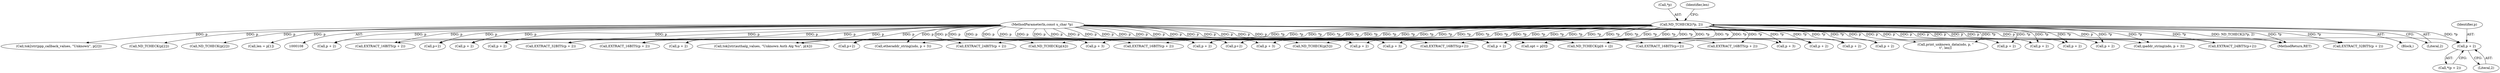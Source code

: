 digraph "1_tcpdump_7029d15f148ef24bb7c6668bc640f5470d085e5a_2@del" {
"1000358" [label="(Call,p + 2)"];
"1000110" [label="(MethodParameterIn,const u_char *p)"];
"1000121" [label="(Call,ND_TCHECK2(*p, 2))"];
"1000311" [label="(Call,EXTRACT_16BITS(p + 2))"];
"1000110" [label="(MethodParameterIn,const u_char *p)"];
"1000302" [label="(Call,p + 2)"];
"1000330" [label="(Call,p + 2)"];
"1000112" [label="(Block,)"];
"1000423" [label="(Call,p + 2)"];
"1000554" [label="(Call,p + 2)"];
"1000235" [label="(Call,EXTRACT_24BITS(p+2))"];
"1000130" [label="(Call,opt = p[0])"];
"1000530" [label="(Call,tok2str(ppp_callback_values, \"Unknown\", p[2]))"];
"1000121" [label="(Call,ND_TCHECK2(*p, 2))"];
"1000745" [label="(MethodReturn,RET)"];
"1000375" [label="(Call,EXTRACT_16BITS(p+2))"];
"1000580" [label="(Call,ND_TCHECK(p[2]))"];
"1000376" [label="(Call,p+2)"];
"1000624" [label="(Call,ipaddr_string(ndo, p + 3))"];
"1000467" [label="(Call,EXTRACT_32BITS(p + 2))"];
"1000312" [label="(Call,p + 2)"];
"1000564" [label="(Call,p + 2)"];
"1000390" [label="(Call,tok2str(authalg_values, \"Unknown Auth Alg %u\", p[4]))"];
"1000124" [label="(Literal,2)"];
"1000359" [label="(Identifier,p)"];
"1000520" [label="(Call,ND_TCHECK(p[2]))"];
"1000340" [label="(Call,p + 2)"];
"1000125" [label="(Call,len = p[1])"];
"1000403" [label="(Call,print_unknown_data(ndo, p, \"\n\t\", len))"];
"1000370" [label="(Call,EXTRACT_16BITS(p + 2))"];
"1000458" [label="(Call,p + 2)"];
"1000499" [label="(Call,EXTRACT_16BITS(p + 2))"];
"1000122" [label="(Call,*p)"];
"1000339" [label="(Call,EXTRACT_32BITS(p + 2))"];
"1000381" [label="(Call,ND_TCHECK(p[4]))"];
"1000240" [label="(Call,p + 2)"];
"1000239" [label="(Call,EXTRACT_24BITS(p + 2))"];
"1000563" [label="(Call,EXTRACT_16BITS(p + 2))"];
"1000615" [label="(Call,p + 3)"];
"1000644" [label="(Call,p + 3)"];
"1000236" [label="(Call,p+2)"];
"1000243" [label="(Call,ND_TCHECK(p[5]))"];
"1000371" [label="(Call,p + 2)"];
"1000271" [label="(Call,ND_TCHECK(p[6 + i]))"];
"1000653" [label="(Call,etheraddr_string(ndo, p + 3))"];
"1000430" [label="(Call,p+2)"];
"1000468" [label="(Call,p + 2)"];
"1000222" [label="(Call,p + 2)"];
"1000126" [label="(Identifier,len)"];
"1000357" [label="(Call,*(p + 2))"];
"1000358" [label="(Call,p + 2)"];
"1000626" [label="(Call,p + 3)"];
"1000429" [label="(Call,EXTRACT_16BITS(p+2))"];
"1000490" [label="(Call,p + 2)"];
"1000360" [label="(Literal,2)"];
"1000655" [label="(Call,p + 3)"];
"1000500" [label="(Call,p + 2)"];
"1000358" -> "1000357"  [label="AST: "];
"1000358" -> "1000360"  [label="CFG: "];
"1000359" -> "1000358"  [label="AST: "];
"1000360" -> "1000358"  [label="AST: "];
"1000357" -> "1000358"  [label="CFG: "];
"1000110" -> "1000358"  [label="DDG: p"];
"1000121" -> "1000358"  [label="DDG: *p"];
"1000110" -> "1000108"  [label="AST: "];
"1000110" -> "1000745"  [label="DDG: p"];
"1000110" -> "1000125"  [label="DDG: p"];
"1000110" -> "1000130"  [label="DDG: p"];
"1000110" -> "1000222"  [label="DDG: p"];
"1000110" -> "1000235"  [label="DDG: p"];
"1000110" -> "1000236"  [label="DDG: p"];
"1000110" -> "1000239"  [label="DDG: p"];
"1000110" -> "1000240"  [label="DDG: p"];
"1000110" -> "1000243"  [label="DDG: p"];
"1000110" -> "1000271"  [label="DDG: p"];
"1000110" -> "1000302"  [label="DDG: p"];
"1000110" -> "1000311"  [label="DDG: p"];
"1000110" -> "1000312"  [label="DDG: p"];
"1000110" -> "1000330"  [label="DDG: p"];
"1000110" -> "1000339"  [label="DDG: p"];
"1000110" -> "1000340"  [label="DDG: p"];
"1000110" -> "1000370"  [label="DDG: p"];
"1000110" -> "1000371"  [label="DDG: p"];
"1000110" -> "1000375"  [label="DDG: p"];
"1000110" -> "1000376"  [label="DDG: p"];
"1000110" -> "1000381"  [label="DDG: p"];
"1000110" -> "1000390"  [label="DDG: p"];
"1000110" -> "1000403"  [label="DDG: p"];
"1000110" -> "1000423"  [label="DDG: p"];
"1000110" -> "1000429"  [label="DDG: p"];
"1000110" -> "1000430"  [label="DDG: p"];
"1000110" -> "1000458"  [label="DDG: p"];
"1000110" -> "1000467"  [label="DDG: p"];
"1000110" -> "1000468"  [label="DDG: p"];
"1000110" -> "1000490"  [label="DDG: p"];
"1000110" -> "1000499"  [label="DDG: p"];
"1000110" -> "1000500"  [label="DDG: p"];
"1000110" -> "1000520"  [label="DDG: p"];
"1000110" -> "1000530"  [label="DDG: p"];
"1000110" -> "1000554"  [label="DDG: p"];
"1000110" -> "1000563"  [label="DDG: p"];
"1000110" -> "1000564"  [label="DDG: p"];
"1000110" -> "1000580"  [label="DDG: p"];
"1000110" -> "1000615"  [label="DDG: p"];
"1000110" -> "1000624"  [label="DDG: p"];
"1000110" -> "1000626"  [label="DDG: p"];
"1000110" -> "1000644"  [label="DDG: p"];
"1000110" -> "1000653"  [label="DDG: p"];
"1000110" -> "1000655"  [label="DDG: p"];
"1000121" -> "1000112"  [label="AST: "];
"1000121" -> "1000124"  [label="CFG: "];
"1000122" -> "1000121"  [label="AST: "];
"1000124" -> "1000121"  [label="AST: "];
"1000126" -> "1000121"  [label="CFG: "];
"1000121" -> "1000745"  [label="DDG: ND_TCHECK2(*p, 2)"];
"1000121" -> "1000745"  [label="DDG: *p"];
"1000121" -> "1000130"  [label="DDG: *p"];
"1000121" -> "1000222"  [label="DDG: *p"];
"1000121" -> "1000235"  [label="DDG: *p"];
"1000121" -> "1000236"  [label="DDG: *p"];
"1000121" -> "1000239"  [label="DDG: *p"];
"1000121" -> "1000240"  [label="DDG: *p"];
"1000121" -> "1000243"  [label="DDG: *p"];
"1000121" -> "1000271"  [label="DDG: *p"];
"1000121" -> "1000302"  [label="DDG: *p"];
"1000121" -> "1000311"  [label="DDG: *p"];
"1000121" -> "1000312"  [label="DDG: *p"];
"1000121" -> "1000330"  [label="DDG: *p"];
"1000121" -> "1000339"  [label="DDG: *p"];
"1000121" -> "1000340"  [label="DDG: *p"];
"1000121" -> "1000370"  [label="DDG: *p"];
"1000121" -> "1000371"  [label="DDG: *p"];
"1000121" -> "1000375"  [label="DDG: *p"];
"1000121" -> "1000376"  [label="DDG: *p"];
"1000121" -> "1000381"  [label="DDG: *p"];
"1000121" -> "1000390"  [label="DDG: *p"];
"1000121" -> "1000403"  [label="DDG: *p"];
"1000121" -> "1000423"  [label="DDG: *p"];
"1000121" -> "1000429"  [label="DDG: *p"];
"1000121" -> "1000430"  [label="DDG: *p"];
"1000121" -> "1000458"  [label="DDG: *p"];
"1000121" -> "1000467"  [label="DDG: *p"];
"1000121" -> "1000468"  [label="DDG: *p"];
"1000121" -> "1000490"  [label="DDG: *p"];
"1000121" -> "1000499"  [label="DDG: *p"];
"1000121" -> "1000500"  [label="DDG: *p"];
"1000121" -> "1000554"  [label="DDG: *p"];
"1000121" -> "1000563"  [label="DDG: *p"];
"1000121" -> "1000564"  [label="DDG: *p"];
"1000121" -> "1000615"  [label="DDG: *p"];
"1000121" -> "1000624"  [label="DDG: *p"];
"1000121" -> "1000626"  [label="DDG: *p"];
"1000121" -> "1000644"  [label="DDG: *p"];
"1000121" -> "1000653"  [label="DDG: *p"];
"1000121" -> "1000655"  [label="DDG: *p"];
}

